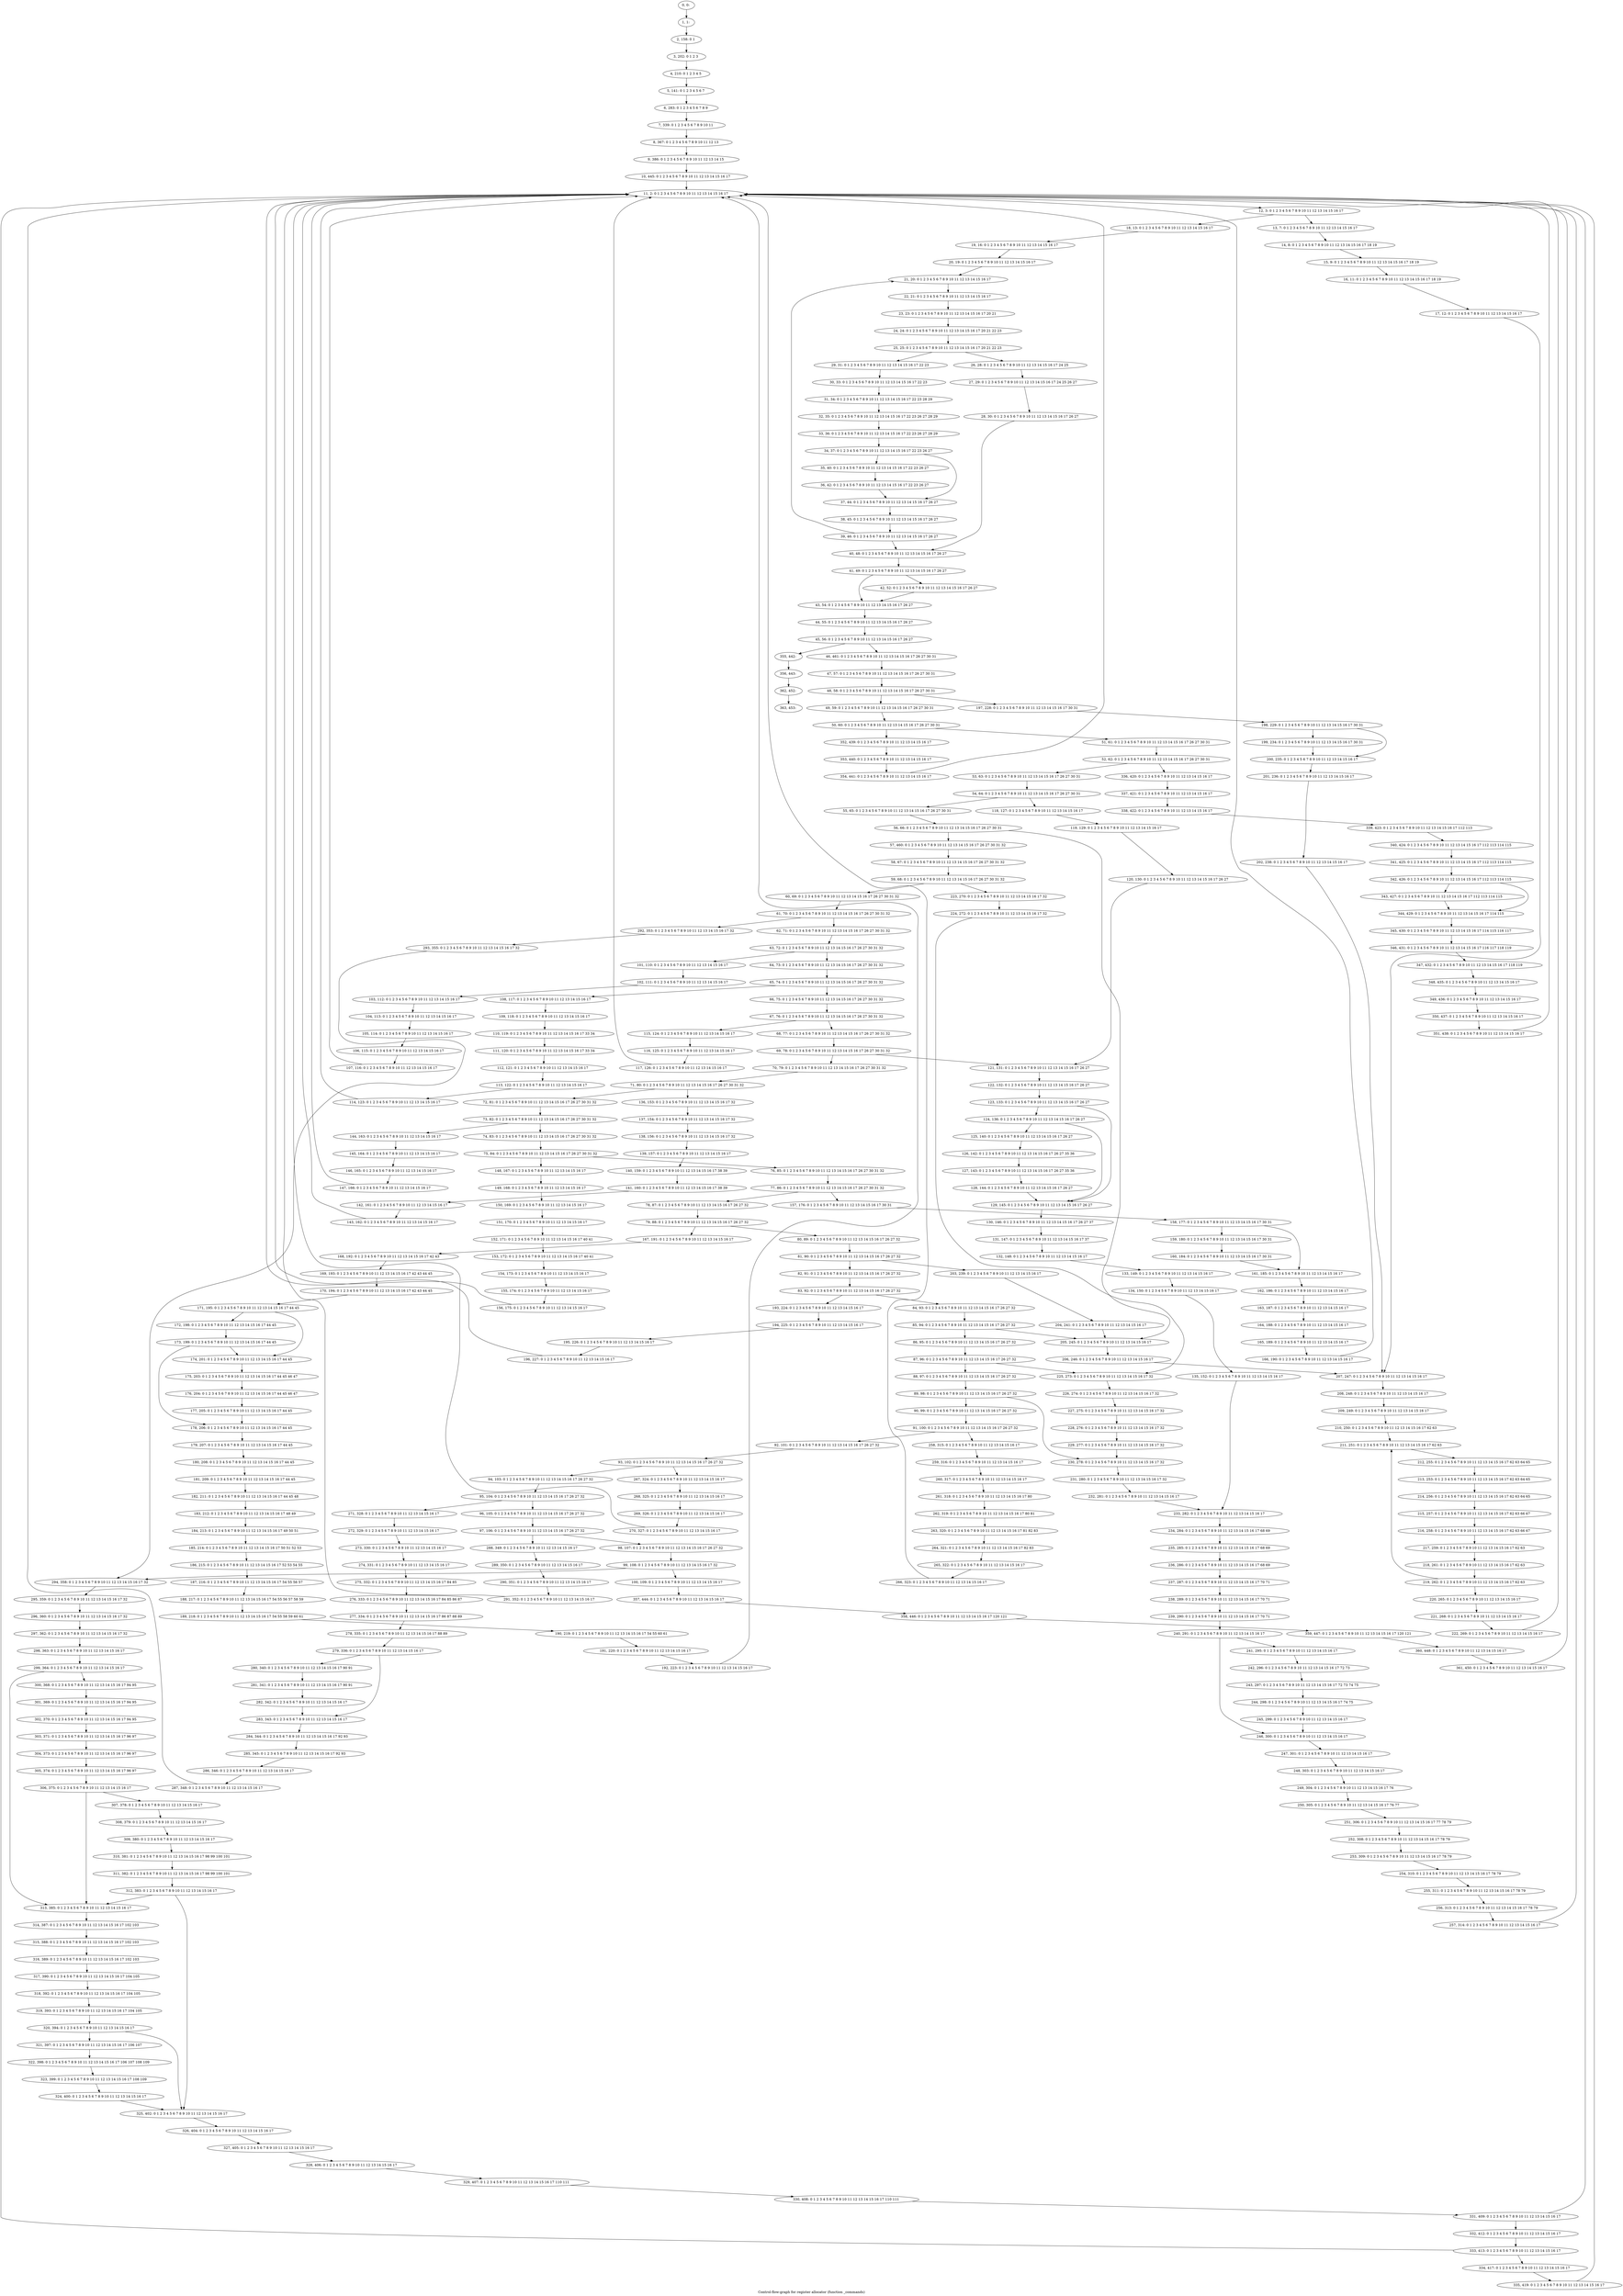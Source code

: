 digraph G {
graph [label="Control-flow-graph for register allocator (function _commands)"]
0[label="0, 0: "];
1[label="1, 1: "];
2[label="2, 158: 0 1 "];
3[label="3, 202: 0 1 2 3 "];
4[label="4, 210: 0 1 2 3 4 5 "];
5[label="5, 141: 0 1 2 3 4 5 6 7 "];
6[label="6, 283: 0 1 2 3 4 5 6 7 8 9 "];
7[label="7, 339: 0 1 2 3 4 5 6 7 8 9 10 11 "];
8[label="8, 367: 0 1 2 3 4 5 6 7 8 9 10 11 12 13 "];
9[label="9, 386: 0 1 2 3 4 5 6 7 8 9 10 11 12 13 14 15 "];
10[label="10, 445: 0 1 2 3 4 5 6 7 8 9 10 11 12 13 14 15 16 17 "];
11[label="11, 2: 0 1 2 3 4 5 6 7 8 9 10 11 12 13 14 15 16 17 "];
12[label="12, 3: 0 1 2 3 4 5 6 7 8 9 10 11 12 13 14 15 16 17 "];
13[label="13, 7: 0 1 2 3 4 5 6 7 8 9 10 11 12 13 14 15 16 17 "];
14[label="14, 8: 0 1 2 3 4 5 6 7 8 9 10 11 12 13 14 15 16 17 18 19 "];
15[label="15, 9: 0 1 2 3 4 5 6 7 8 9 10 11 12 13 14 15 16 17 18 19 "];
16[label="16, 11: 0 1 2 3 4 5 6 7 8 9 10 11 12 13 14 15 16 17 18 19 "];
17[label="17, 12: 0 1 2 3 4 5 6 7 8 9 10 11 12 13 14 15 16 17 "];
18[label="18, 13: 0 1 2 3 4 5 6 7 8 9 10 11 12 13 14 15 16 17 "];
19[label="19, 16: 0 1 2 3 4 5 6 7 8 9 10 11 12 13 14 15 16 17 "];
20[label="20, 19: 0 1 2 3 4 5 6 7 8 9 10 11 12 13 14 15 16 17 "];
21[label="21, 20: 0 1 2 3 4 5 6 7 8 9 10 11 12 13 14 15 16 17 "];
22[label="22, 21: 0 1 2 3 4 5 6 7 8 9 10 11 12 13 14 15 16 17 "];
23[label="23, 23: 0 1 2 3 4 5 6 7 8 9 10 11 12 13 14 15 16 17 20 21 "];
24[label="24, 24: 0 1 2 3 4 5 6 7 8 9 10 11 12 13 14 15 16 17 20 21 22 23 "];
25[label="25, 25: 0 1 2 3 4 5 6 7 8 9 10 11 12 13 14 15 16 17 20 21 22 23 "];
26[label="26, 28: 0 1 2 3 4 5 6 7 8 9 10 11 12 13 14 15 16 17 24 25 "];
27[label="27, 29: 0 1 2 3 4 5 6 7 8 9 10 11 12 13 14 15 16 17 24 25 26 27 "];
28[label="28, 30: 0 1 2 3 4 5 6 7 8 9 10 11 12 13 14 15 16 17 26 27 "];
29[label="29, 31: 0 1 2 3 4 5 6 7 8 9 10 11 12 13 14 15 16 17 22 23 "];
30[label="30, 33: 0 1 2 3 4 5 6 7 8 9 10 11 12 13 14 15 16 17 22 23 "];
31[label="31, 34: 0 1 2 3 4 5 6 7 8 9 10 11 12 13 14 15 16 17 22 23 28 29 "];
32[label="32, 35: 0 1 2 3 4 5 6 7 8 9 10 11 12 13 14 15 16 17 22 23 26 27 28 29 "];
33[label="33, 36: 0 1 2 3 4 5 6 7 8 9 10 11 12 13 14 15 16 17 22 23 26 27 28 29 "];
34[label="34, 37: 0 1 2 3 4 5 6 7 8 9 10 11 12 13 14 15 16 17 22 23 26 27 "];
35[label="35, 40: 0 1 2 3 4 5 6 7 8 9 10 11 12 13 14 15 16 17 22 23 26 27 "];
36[label="36, 42: 0 1 2 3 4 5 6 7 8 9 10 11 12 13 14 15 16 17 22 23 26 27 "];
37[label="37, 44: 0 1 2 3 4 5 6 7 8 9 10 11 12 13 14 15 16 17 26 27 "];
38[label="38, 45: 0 1 2 3 4 5 6 7 8 9 10 11 12 13 14 15 16 17 26 27 "];
39[label="39, 46: 0 1 2 3 4 5 6 7 8 9 10 11 12 13 14 15 16 17 26 27 "];
40[label="40, 48: 0 1 2 3 4 5 6 7 8 9 10 11 12 13 14 15 16 17 26 27 "];
41[label="41, 49: 0 1 2 3 4 5 6 7 8 9 10 11 12 13 14 15 16 17 26 27 "];
42[label="42, 52: 0 1 2 3 4 5 6 7 8 9 10 11 12 13 14 15 16 17 26 27 "];
43[label="43, 54: 0 1 2 3 4 5 6 7 8 9 10 11 12 13 14 15 16 17 26 27 "];
44[label="44, 55: 0 1 2 3 4 5 6 7 8 9 10 11 12 13 14 15 16 17 26 27 "];
45[label="45, 56: 0 1 2 3 4 5 6 7 8 9 10 11 12 13 14 15 16 17 26 27 "];
46[label="46, 461: 0 1 2 3 4 5 6 7 8 9 10 11 12 13 14 15 16 17 26 27 30 31 "];
47[label="47, 57: 0 1 2 3 4 5 6 7 8 9 10 11 12 13 14 15 16 17 26 27 30 31 "];
48[label="48, 58: 0 1 2 3 4 5 6 7 8 9 10 11 12 13 14 15 16 17 26 27 30 31 "];
49[label="49, 59: 0 1 2 3 4 5 6 7 8 9 10 11 12 13 14 15 16 17 26 27 30 31 "];
50[label="50, 60: 0 1 2 3 4 5 6 7 8 9 10 11 12 13 14 15 16 17 26 27 30 31 "];
51[label="51, 61: 0 1 2 3 4 5 6 7 8 9 10 11 12 13 14 15 16 17 26 27 30 31 "];
52[label="52, 62: 0 1 2 3 4 5 6 7 8 9 10 11 12 13 14 15 16 17 26 27 30 31 "];
53[label="53, 63: 0 1 2 3 4 5 6 7 8 9 10 11 12 13 14 15 16 17 26 27 30 31 "];
54[label="54, 64: 0 1 2 3 4 5 6 7 8 9 10 11 12 13 14 15 16 17 26 27 30 31 "];
55[label="55, 65: 0 1 2 3 4 5 6 7 8 9 10 11 12 13 14 15 16 17 26 27 30 31 "];
56[label="56, 66: 0 1 2 3 4 5 6 7 8 9 10 11 12 13 14 15 16 17 26 27 30 31 "];
57[label="57, 460: 0 1 2 3 4 5 6 7 8 9 10 11 12 13 14 15 16 17 26 27 30 31 32 "];
58[label="58, 67: 0 1 2 3 4 5 6 7 8 9 10 11 12 13 14 15 16 17 26 27 30 31 32 "];
59[label="59, 68: 0 1 2 3 4 5 6 7 8 9 10 11 12 13 14 15 16 17 26 27 30 31 32 "];
60[label="60, 69: 0 1 2 3 4 5 6 7 8 9 10 11 12 13 14 15 16 17 26 27 30 31 32 "];
61[label="61, 70: 0 1 2 3 4 5 6 7 8 9 10 11 12 13 14 15 16 17 26 27 30 31 32 "];
62[label="62, 71: 0 1 2 3 4 5 6 7 8 9 10 11 12 13 14 15 16 17 26 27 30 31 32 "];
63[label="63, 72: 0 1 2 3 4 5 6 7 8 9 10 11 12 13 14 15 16 17 26 27 30 31 32 "];
64[label="64, 73: 0 1 2 3 4 5 6 7 8 9 10 11 12 13 14 15 16 17 26 27 30 31 32 "];
65[label="65, 74: 0 1 2 3 4 5 6 7 8 9 10 11 12 13 14 15 16 17 26 27 30 31 32 "];
66[label="66, 75: 0 1 2 3 4 5 6 7 8 9 10 11 12 13 14 15 16 17 26 27 30 31 32 "];
67[label="67, 76: 0 1 2 3 4 5 6 7 8 9 10 11 12 13 14 15 16 17 26 27 30 31 32 "];
68[label="68, 77: 0 1 2 3 4 5 6 7 8 9 10 11 12 13 14 15 16 17 26 27 30 31 32 "];
69[label="69, 78: 0 1 2 3 4 5 6 7 8 9 10 11 12 13 14 15 16 17 26 27 30 31 32 "];
70[label="70, 79: 0 1 2 3 4 5 6 7 8 9 10 11 12 13 14 15 16 17 26 27 30 31 32 "];
71[label="71, 80: 0 1 2 3 4 5 6 7 8 9 10 11 12 13 14 15 16 17 26 27 30 31 32 "];
72[label="72, 81: 0 1 2 3 4 5 6 7 8 9 10 11 12 13 14 15 16 17 26 27 30 31 32 "];
73[label="73, 82: 0 1 2 3 4 5 6 7 8 9 10 11 12 13 14 15 16 17 26 27 30 31 32 "];
74[label="74, 83: 0 1 2 3 4 5 6 7 8 9 10 11 12 13 14 15 16 17 26 27 30 31 32 "];
75[label="75, 84: 0 1 2 3 4 5 6 7 8 9 10 11 12 13 14 15 16 17 26 27 30 31 32 "];
76[label="76, 85: 0 1 2 3 4 5 6 7 8 9 10 11 12 13 14 15 16 17 26 27 30 31 32 "];
77[label="77, 86: 0 1 2 3 4 5 6 7 8 9 10 11 12 13 14 15 16 17 26 27 30 31 32 "];
78[label="78, 87: 0 1 2 3 4 5 6 7 8 9 10 11 12 13 14 15 16 17 26 27 32 "];
79[label="79, 88: 0 1 2 3 4 5 6 7 8 9 10 11 12 13 14 15 16 17 26 27 32 "];
80[label="80, 89: 0 1 2 3 4 5 6 7 8 9 10 11 12 13 14 15 16 17 26 27 32 "];
81[label="81, 90: 0 1 2 3 4 5 6 7 8 9 10 11 12 13 14 15 16 17 26 27 32 "];
82[label="82, 91: 0 1 2 3 4 5 6 7 8 9 10 11 12 13 14 15 16 17 26 27 32 "];
83[label="83, 92: 0 1 2 3 4 5 6 7 8 9 10 11 12 13 14 15 16 17 26 27 32 "];
84[label="84, 93: 0 1 2 3 4 5 6 7 8 9 10 11 12 13 14 15 16 17 26 27 32 "];
85[label="85, 94: 0 1 2 3 4 5 6 7 8 9 10 11 12 13 14 15 16 17 26 27 32 "];
86[label="86, 95: 0 1 2 3 4 5 6 7 8 9 10 11 12 13 14 15 16 17 26 27 32 "];
87[label="87, 96: 0 1 2 3 4 5 6 7 8 9 10 11 12 13 14 15 16 17 26 27 32 "];
88[label="88, 97: 0 1 2 3 4 5 6 7 8 9 10 11 12 13 14 15 16 17 26 27 32 "];
89[label="89, 98: 0 1 2 3 4 5 6 7 8 9 10 11 12 13 14 15 16 17 26 27 32 "];
90[label="90, 99: 0 1 2 3 4 5 6 7 8 9 10 11 12 13 14 15 16 17 26 27 32 "];
91[label="91, 100: 0 1 2 3 4 5 6 7 8 9 10 11 12 13 14 15 16 17 26 27 32 "];
92[label="92, 101: 0 1 2 3 4 5 6 7 8 9 10 11 12 13 14 15 16 17 26 27 32 "];
93[label="93, 102: 0 1 2 3 4 5 6 7 8 9 10 11 12 13 14 15 16 17 26 27 32 "];
94[label="94, 103: 0 1 2 3 4 5 6 7 8 9 10 11 12 13 14 15 16 17 26 27 32 "];
95[label="95, 104: 0 1 2 3 4 5 6 7 8 9 10 11 12 13 14 15 16 17 26 27 32 "];
96[label="96, 105: 0 1 2 3 4 5 6 7 8 9 10 11 12 13 14 15 16 17 26 27 32 "];
97[label="97, 106: 0 1 2 3 4 5 6 7 8 9 10 11 12 13 14 15 16 17 26 27 32 "];
98[label="98, 107: 0 1 2 3 4 5 6 7 8 9 10 11 12 13 14 15 16 17 26 27 32 "];
99[label="99, 108: 0 1 2 3 4 5 6 7 8 9 10 11 12 13 14 15 16 17 32 "];
100[label="100, 109: 0 1 2 3 4 5 6 7 8 9 10 11 12 13 14 15 16 17 "];
101[label="101, 110: 0 1 2 3 4 5 6 7 8 9 10 11 12 13 14 15 16 17 "];
102[label="102, 111: 0 1 2 3 4 5 6 7 8 9 10 11 12 13 14 15 16 17 "];
103[label="103, 112: 0 1 2 3 4 5 6 7 8 9 10 11 12 13 14 15 16 17 "];
104[label="104, 113: 0 1 2 3 4 5 6 7 8 9 10 11 12 13 14 15 16 17 "];
105[label="105, 114: 0 1 2 3 4 5 6 7 8 9 10 11 12 13 14 15 16 17 "];
106[label="106, 115: 0 1 2 3 4 5 6 7 8 9 10 11 12 13 14 15 16 17 "];
107[label="107, 116: 0 1 2 3 4 5 6 7 8 9 10 11 12 13 14 15 16 17 "];
108[label="108, 117: 0 1 2 3 4 5 6 7 8 9 10 11 12 13 14 15 16 17 "];
109[label="109, 118: 0 1 2 3 4 5 6 7 8 9 10 11 12 13 14 15 16 17 "];
110[label="110, 119: 0 1 2 3 4 5 6 7 8 9 10 11 12 13 14 15 16 17 33 34 "];
111[label="111, 120: 0 1 2 3 4 5 6 7 8 9 10 11 12 13 14 15 16 17 33 34 "];
112[label="112, 121: 0 1 2 3 4 5 6 7 8 9 10 11 12 13 14 15 16 17 "];
113[label="113, 122: 0 1 2 3 4 5 6 7 8 9 10 11 12 13 14 15 16 17 "];
114[label="114, 123: 0 1 2 3 4 5 6 7 8 9 10 11 12 13 14 15 16 17 "];
115[label="115, 124: 0 1 2 3 4 5 6 7 8 9 10 11 12 13 14 15 16 17 "];
116[label="116, 125: 0 1 2 3 4 5 6 7 8 9 10 11 12 13 14 15 16 17 "];
117[label="117, 126: 0 1 2 3 4 5 6 7 8 9 10 11 12 13 14 15 16 17 "];
118[label="118, 127: 0 1 2 3 4 5 6 7 8 9 10 11 12 13 14 15 16 17 "];
119[label="119, 129: 0 1 2 3 4 5 6 7 8 9 10 11 12 13 14 15 16 17 "];
120[label="120, 130: 0 1 2 3 4 5 6 7 8 9 10 11 12 13 14 15 16 17 26 27 "];
121[label="121, 131: 0 1 2 3 4 5 6 7 8 9 10 11 12 13 14 15 16 17 26 27 "];
122[label="122, 132: 0 1 2 3 4 5 6 7 8 9 10 11 12 13 14 15 16 17 26 27 "];
123[label="123, 133: 0 1 2 3 4 5 6 7 8 9 10 11 12 13 14 15 16 17 26 27 "];
124[label="124, 136: 0 1 2 3 4 5 6 7 8 9 10 11 12 13 14 15 16 17 26 27 "];
125[label="125, 140: 0 1 2 3 4 5 6 7 8 9 10 11 12 13 14 15 16 17 26 27 "];
126[label="126, 142: 0 1 2 3 4 5 6 7 8 9 10 11 12 13 14 15 16 17 26 27 35 36 "];
127[label="127, 143: 0 1 2 3 4 5 6 7 8 9 10 11 12 13 14 15 16 17 26 27 35 36 "];
128[label="128, 144: 0 1 2 3 4 5 6 7 8 9 10 11 12 13 14 15 16 17 26 27 "];
129[label="129, 145: 0 1 2 3 4 5 6 7 8 9 10 11 12 13 14 15 16 17 26 27 "];
130[label="130, 146: 0 1 2 3 4 5 6 7 8 9 10 11 12 13 14 15 16 17 26 27 37 "];
131[label="131, 147: 0 1 2 3 4 5 6 7 8 9 10 11 12 13 14 15 16 17 37 "];
132[label="132, 148: 0 1 2 3 4 5 6 7 8 9 10 11 12 13 14 15 16 17 "];
133[label="133, 149: 0 1 2 3 4 5 6 7 8 9 10 11 12 13 14 15 16 17 "];
134[label="134, 150: 0 1 2 3 4 5 6 7 8 9 10 11 12 13 14 15 16 17 "];
135[label="135, 152: 0 1 2 3 4 5 6 7 8 9 10 11 12 13 14 15 16 17 "];
136[label="136, 153: 0 1 2 3 4 5 6 7 8 9 10 11 12 13 14 15 16 17 32 "];
137[label="137, 154: 0 1 2 3 4 5 6 7 8 9 10 11 12 13 14 15 16 17 32 "];
138[label="138, 156: 0 1 2 3 4 5 6 7 8 9 10 11 12 13 14 15 16 17 32 "];
139[label="139, 157: 0 1 2 3 4 5 6 7 8 9 10 11 12 13 14 15 16 17 "];
140[label="140, 159: 0 1 2 3 4 5 6 7 8 9 10 11 12 13 14 15 16 17 38 39 "];
141[label="141, 160: 0 1 2 3 4 5 6 7 8 9 10 11 12 13 14 15 16 17 38 39 "];
142[label="142, 161: 0 1 2 3 4 5 6 7 8 9 10 11 12 13 14 15 16 17 "];
143[label="143, 162: 0 1 2 3 4 5 6 7 8 9 10 11 12 13 14 15 16 17 "];
144[label="144, 163: 0 1 2 3 4 5 6 7 8 9 10 11 12 13 14 15 16 17 "];
145[label="145, 164: 0 1 2 3 4 5 6 7 8 9 10 11 12 13 14 15 16 17 "];
146[label="146, 165: 0 1 2 3 4 5 6 7 8 9 10 11 12 13 14 15 16 17 "];
147[label="147, 166: 0 1 2 3 4 5 6 7 8 9 10 11 12 13 14 15 16 17 "];
148[label="148, 167: 0 1 2 3 4 5 6 7 8 9 10 11 12 13 14 15 16 17 "];
149[label="149, 168: 0 1 2 3 4 5 6 7 8 9 10 11 12 13 14 15 16 17 "];
150[label="150, 169: 0 1 2 3 4 5 6 7 8 9 10 11 12 13 14 15 16 17 "];
151[label="151, 170: 0 1 2 3 4 5 6 7 8 9 10 11 12 13 14 15 16 17 "];
152[label="152, 171: 0 1 2 3 4 5 6 7 8 9 10 11 12 13 14 15 16 17 40 41 "];
153[label="153, 172: 0 1 2 3 4 5 6 7 8 9 10 11 12 13 14 15 16 17 40 41 "];
154[label="154, 173: 0 1 2 3 4 5 6 7 8 9 10 11 12 13 14 15 16 17 "];
155[label="155, 174: 0 1 2 3 4 5 6 7 8 9 10 11 12 13 14 15 16 17 "];
156[label="156, 175: 0 1 2 3 4 5 6 7 8 9 10 11 12 13 14 15 16 17 "];
157[label="157, 176: 0 1 2 3 4 5 6 7 8 9 10 11 12 13 14 15 16 17 30 31 "];
158[label="158, 177: 0 1 2 3 4 5 6 7 8 9 10 11 12 13 14 15 16 17 30 31 "];
159[label="159, 180: 0 1 2 3 4 5 6 7 8 9 10 11 12 13 14 15 16 17 30 31 "];
160[label="160, 184: 0 1 2 3 4 5 6 7 8 9 10 11 12 13 14 15 16 17 30 31 "];
161[label="161, 185: 0 1 2 3 4 5 6 7 8 9 10 11 12 13 14 15 16 17 "];
162[label="162, 186: 0 1 2 3 4 5 6 7 8 9 10 11 12 13 14 15 16 17 "];
163[label="163, 187: 0 1 2 3 4 5 6 7 8 9 10 11 12 13 14 15 16 17 "];
164[label="164, 188: 0 1 2 3 4 5 6 7 8 9 10 11 12 13 14 15 16 17 "];
165[label="165, 189: 0 1 2 3 4 5 6 7 8 9 10 11 12 13 14 15 16 17 "];
166[label="166, 190: 0 1 2 3 4 5 6 7 8 9 10 11 12 13 14 15 16 17 "];
167[label="167, 191: 0 1 2 3 4 5 6 7 8 9 10 11 12 13 14 15 16 17 "];
168[label="168, 192: 0 1 2 3 4 5 6 7 8 9 10 11 12 13 14 15 16 17 42 43 "];
169[label="169, 193: 0 1 2 3 4 5 6 7 8 9 10 11 12 13 14 15 16 17 42 43 44 45 "];
170[label="170, 194: 0 1 2 3 4 5 6 7 8 9 10 11 12 13 14 15 16 17 42 43 44 45 "];
171[label="171, 195: 0 1 2 3 4 5 6 7 8 9 10 11 12 13 14 15 16 17 44 45 "];
172[label="172, 198: 0 1 2 3 4 5 6 7 8 9 10 11 12 13 14 15 16 17 44 45 "];
173[label="173, 199: 0 1 2 3 4 5 6 7 8 9 10 11 12 13 14 15 16 17 44 45 "];
174[label="174, 201: 0 1 2 3 4 5 6 7 8 9 10 11 12 13 14 15 16 17 44 45 "];
175[label="175, 203: 0 1 2 3 4 5 6 7 8 9 10 11 12 13 14 15 16 17 44 45 46 47 "];
176[label="176, 204: 0 1 2 3 4 5 6 7 8 9 10 11 12 13 14 15 16 17 44 45 46 47 "];
177[label="177, 205: 0 1 2 3 4 5 6 7 8 9 10 11 12 13 14 15 16 17 44 45 "];
178[label="178, 206: 0 1 2 3 4 5 6 7 8 9 10 11 12 13 14 15 16 17 44 45 "];
179[label="179, 207: 0 1 2 3 4 5 6 7 8 9 10 11 12 13 14 15 16 17 44 45 "];
180[label="180, 208: 0 1 2 3 4 5 6 7 8 9 10 11 12 13 14 15 16 17 44 45 "];
181[label="181, 209: 0 1 2 3 4 5 6 7 8 9 10 11 12 13 14 15 16 17 44 45 "];
182[label="182, 211: 0 1 2 3 4 5 6 7 8 9 10 11 12 13 14 15 16 17 44 45 48 "];
183[label="183, 212: 0 1 2 3 4 5 6 7 8 9 10 11 12 13 14 15 16 17 48 49 "];
184[label="184, 213: 0 1 2 3 4 5 6 7 8 9 10 11 12 13 14 15 16 17 49 50 51 "];
185[label="185, 214: 0 1 2 3 4 5 6 7 8 9 10 11 12 13 14 15 16 17 50 51 52 53 "];
186[label="186, 215: 0 1 2 3 4 5 6 7 8 9 10 11 12 13 14 15 16 17 52 53 54 55 "];
187[label="187, 216: 0 1 2 3 4 5 6 7 8 9 10 11 12 13 14 15 16 17 54 55 56 57 "];
188[label="188, 217: 0 1 2 3 4 5 6 7 8 9 10 11 12 13 14 15 16 17 54 55 56 57 58 59 "];
189[label="189, 218: 0 1 2 3 4 5 6 7 8 9 10 11 12 13 14 15 16 17 54 55 58 59 60 61 "];
190[label="190, 219: 0 1 2 3 4 5 6 7 8 9 10 11 12 13 14 15 16 17 54 55 60 61 "];
191[label="191, 220: 0 1 2 3 4 5 6 7 8 9 10 11 12 13 14 15 16 17 "];
192[label="192, 223: 0 1 2 3 4 5 6 7 8 9 10 11 12 13 14 15 16 17 "];
193[label="193, 224: 0 1 2 3 4 5 6 7 8 9 10 11 12 13 14 15 16 17 "];
194[label="194, 225: 0 1 2 3 4 5 6 7 8 9 10 11 12 13 14 15 16 17 "];
195[label="195, 226: 0 1 2 3 4 5 6 7 8 9 10 11 12 13 14 15 16 17 "];
196[label="196, 227: 0 1 2 3 4 5 6 7 8 9 10 11 12 13 14 15 16 17 "];
197[label="197, 228: 0 1 2 3 4 5 6 7 8 9 10 11 12 13 14 15 16 17 30 31 "];
198[label="198, 229: 0 1 2 3 4 5 6 7 8 9 10 11 12 13 14 15 16 17 30 31 "];
199[label="199, 234: 0 1 2 3 4 5 6 7 8 9 10 11 12 13 14 15 16 17 30 31 "];
200[label="200, 235: 0 1 2 3 4 5 6 7 8 9 10 11 12 13 14 15 16 17 "];
201[label="201, 236: 0 1 2 3 4 5 6 7 8 9 10 11 12 13 14 15 16 17 "];
202[label="202, 238: 0 1 2 3 4 5 6 7 8 9 10 11 12 13 14 15 16 17 "];
203[label="203, 239: 0 1 2 3 4 5 6 7 8 9 10 11 12 13 14 15 16 17 "];
204[label="204, 241: 0 1 2 3 4 5 6 7 8 9 10 11 12 13 14 15 16 17 "];
205[label="205, 245: 0 1 2 3 4 5 6 7 8 9 10 11 12 13 14 15 16 17 "];
206[label="206, 246: 0 1 2 3 4 5 6 7 8 9 10 11 12 13 14 15 16 17 "];
207[label="207, 247: 0 1 2 3 4 5 6 7 8 9 10 11 12 13 14 15 16 17 "];
208[label="208, 248: 0 1 2 3 4 5 6 7 8 9 10 11 12 13 14 15 16 17 "];
209[label="209, 249: 0 1 2 3 4 5 6 7 8 9 10 11 12 13 14 15 16 17 "];
210[label="210, 250: 0 1 2 3 4 5 6 7 8 9 10 11 12 13 14 15 16 17 62 63 "];
211[label="211, 251: 0 1 2 3 4 5 6 7 8 9 10 11 12 13 14 15 16 17 62 63 "];
212[label="212, 255: 0 1 2 3 4 5 6 7 8 9 10 11 12 13 14 15 16 17 62 63 64 65 "];
213[label="213, 253: 0 1 2 3 4 5 6 7 8 9 10 11 12 13 14 15 16 17 62 63 64 65 "];
214[label="214, 256: 0 1 2 3 4 5 6 7 8 9 10 11 12 13 14 15 16 17 62 63 64 65 "];
215[label="215, 257: 0 1 2 3 4 5 6 7 8 9 10 11 12 13 14 15 16 17 62 63 66 67 "];
216[label="216, 258: 0 1 2 3 4 5 6 7 8 9 10 11 12 13 14 15 16 17 62 63 66 67 "];
217[label="217, 259: 0 1 2 3 4 5 6 7 8 9 10 11 12 13 14 15 16 17 62 63 "];
218[label="218, 261: 0 1 2 3 4 5 6 7 8 9 10 11 12 13 14 15 16 17 62 63 "];
219[label="219, 262: 0 1 2 3 4 5 6 7 8 9 10 11 12 13 14 15 16 17 62 63 "];
220[label="220, 265: 0 1 2 3 4 5 6 7 8 9 10 11 12 13 14 15 16 17 "];
221[label="221, 268: 0 1 2 3 4 5 6 7 8 9 10 11 12 13 14 15 16 17 "];
222[label="222, 269: 0 1 2 3 4 5 6 7 8 9 10 11 12 13 14 15 16 17 "];
223[label="223, 270: 0 1 2 3 4 5 6 7 8 9 10 11 12 13 14 15 16 17 32 "];
224[label="224, 272: 0 1 2 3 4 5 6 7 8 9 10 11 12 13 14 15 16 17 32 "];
225[label="225, 273: 0 1 2 3 4 5 6 7 8 9 10 11 12 13 14 15 16 17 32 "];
226[label="226, 274: 0 1 2 3 4 5 6 7 8 9 10 11 12 13 14 15 16 17 32 "];
227[label="227, 275: 0 1 2 3 4 5 6 7 8 9 10 11 12 13 14 15 16 17 32 "];
228[label="228, 276: 0 1 2 3 4 5 6 7 8 9 10 11 12 13 14 15 16 17 32 "];
229[label="229, 277: 0 1 2 3 4 5 6 7 8 9 10 11 12 13 14 15 16 17 32 "];
230[label="230, 278: 0 1 2 3 4 5 6 7 8 9 10 11 12 13 14 15 16 17 32 "];
231[label="231, 280: 0 1 2 3 4 5 6 7 8 9 10 11 12 13 14 15 16 17 32 "];
232[label="232, 281: 0 1 2 3 4 5 6 7 8 9 10 11 12 13 14 15 16 17 "];
233[label="233, 282: 0 1 2 3 4 5 6 7 8 9 10 11 12 13 14 15 16 17 "];
234[label="234, 284: 0 1 2 3 4 5 6 7 8 9 10 11 12 13 14 15 16 17 68 69 "];
235[label="235, 285: 0 1 2 3 4 5 6 7 8 9 10 11 12 13 14 15 16 17 68 69 "];
236[label="236, 286: 0 1 2 3 4 5 6 7 8 9 10 11 12 13 14 15 16 17 68 69 "];
237[label="237, 287: 0 1 2 3 4 5 6 7 8 9 10 11 12 13 14 15 16 17 70 71 "];
238[label="238, 289: 0 1 2 3 4 5 6 7 8 9 10 11 12 13 14 15 16 17 70 71 "];
239[label="239, 290: 0 1 2 3 4 5 6 7 8 9 10 11 12 13 14 15 16 17 70 71 "];
240[label="240, 291: 0 1 2 3 4 5 6 7 8 9 10 11 12 13 14 15 16 17 "];
241[label="241, 295: 0 1 2 3 4 5 6 7 8 9 10 11 12 13 14 15 16 17 "];
242[label="242, 296: 0 1 2 3 4 5 6 7 8 9 10 11 12 13 14 15 16 17 72 73 "];
243[label="243, 297: 0 1 2 3 4 5 6 7 8 9 10 11 12 13 14 15 16 17 72 73 74 75 "];
244[label="244, 298: 0 1 2 3 4 5 6 7 8 9 10 11 12 13 14 15 16 17 74 75 "];
245[label="245, 299: 0 1 2 3 4 5 6 7 8 9 10 11 12 13 14 15 16 17 "];
246[label="246, 300: 0 1 2 3 4 5 6 7 8 9 10 11 12 13 14 15 16 17 "];
247[label="247, 301: 0 1 2 3 4 5 6 7 8 9 10 11 12 13 14 15 16 17 "];
248[label="248, 303: 0 1 2 3 4 5 6 7 8 9 10 11 12 13 14 15 16 17 "];
249[label="249, 304: 0 1 2 3 4 5 6 7 8 9 10 11 12 13 14 15 16 17 76 "];
250[label="250, 305: 0 1 2 3 4 5 6 7 8 9 10 11 12 13 14 15 16 17 76 77 "];
251[label="251, 306: 0 1 2 3 4 5 6 7 8 9 10 11 12 13 14 15 16 17 77 78 79 "];
252[label="252, 308: 0 1 2 3 4 5 6 7 8 9 10 11 12 13 14 15 16 17 78 79 "];
253[label="253, 309: 0 1 2 3 4 5 6 7 8 9 10 11 12 13 14 15 16 17 78 79 "];
254[label="254, 310: 0 1 2 3 4 5 6 7 8 9 10 11 12 13 14 15 16 17 78 79 "];
255[label="255, 311: 0 1 2 3 4 5 6 7 8 9 10 11 12 13 14 15 16 17 78 79 "];
256[label="256, 313: 0 1 2 3 4 5 6 7 8 9 10 11 12 13 14 15 16 17 78 79 "];
257[label="257, 314: 0 1 2 3 4 5 6 7 8 9 10 11 12 13 14 15 16 17 "];
258[label="258, 315: 0 1 2 3 4 5 6 7 8 9 10 11 12 13 14 15 16 17 "];
259[label="259, 316: 0 1 2 3 4 5 6 7 8 9 10 11 12 13 14 15 16 17 "];
260[label="260, 317: 0 1 2 3 4 5 6 7 8 9 10 11 12 13 14 15 16 17 "];
261[label="261, 318: 0 1 2 3 4 5 6 7 8 9 10 11 12 13 14 15 16 17 80 "];
262[label="262, 319: 0 1 2 3 4 5 6 7 8 9 10 11 12 13 14 15 16 17 80 81 "];
263[label="263, 320: 0 1 2 3 4 5 6 7 8 9 10 11 12 13 14 15 16 17 81 82 83 "];
264[label="264, 321: 0 1 2 3 4 5 6 7 8 9 10 11 12 13 14 15 16 17 82 83 "];
265[label="265, 322: 0 1 2 3 4 5 6 7 8 9 10 11 12 13 14 15 16 17 "];
266[label="266, 323: 0 1 2 3 4 5 6 7 8 9 10 11 12 13 14 15 16 17 "];
267[label="267, 324: 0 1 2 3 4 5 6 7 8 9 10 11 12 13 14 15 16 17 "];
268[label="268, 325: 0 1 2 3 4 5 6 7 8 9 10 11 12 13 14 15 16 17 "];
269[label="269, 326: 0 1 2 3 4 5 6 7 8 9 10 11 12 13 14 15 16 17 "];
270[label="270, 327: 0 1 2 3 4 5 6 7 8 9 10 11 12 13 14 15 16 17 "];
271[label="271, 328: 0 1 2 3 4 5 6 7 8 9 10 11 12 13 14 15 16 17 "];
272[label="272, 329: 0 1 2 3 4 5 6 7 8 9 10 11 12 13 14 15 16 17 "];
273[label="273, 330: 0 1 2 3 4 5 6 7 8 9 10 11 12 13 14 15 16 17 "];
274[label="274, 331: 0 1 2 3 4 5 6 7 8 9 10 11 12 13 14 15 16 17 "];
275[label="275, 332: 0 1 2 3 4 5 6 7 8 9 10 11 12 13 14 15 16 17 84 85 "];
276[label="276, 333: 0 1 2 3 4 5 6 7 8 9 10 11 12 13 14 15 16 17 84 85 86 87 "];
277[label="277, 334: 0 1 2 3 4 5 6 7 8 9 10 11 12 13 14 15 16 17 86 87 88 89 "];
278[label="278, 335: 0 1 2 3 4 5 6 7 8 9 10 11 12 13 14 15 16 17 88 89 "];
279[label="279, 336: 0 1 2 3 4 5 6 7 8 9 10 11 12 13 14 15 16 17 "];
280[label="280, 340: 0 1 2 3 4 5 6 7 8 9 10 11 12 13 14 15 16 17 90 91 "];
281[label="281, 341: 0 1 2 3 4 5 6 7 8 9 10 11 12 13 14 15 16 17 90 91 "];
282[label="282, 342: 0 1 2 3 4 5 6 7 8 9 10 11 12 13 14 15 16 17 "];
283[label="283, 343: 0 1 2 3 4 5 6 7 8 9 10 11 12 13 14 15 16 17 "];
284[label="284, 344: 0 1 2 3 4 5 6 7 8 9 10 11 12 13 14 15 16 17 92 93 "];
285[label="285, 345: 0 1 2 3 4 5 6 7 8 9 10 11 12 13 14 15 16 17 92 93 "];
286[label="286, 346: 0 1 2 3 4 5 6 7 8 9 10 11 12 13 14 15 16 17 "];
287[label="287, 348: 0 1 2 3 4 5 6 7 8 9 10 11 12 13 14 15 16 17 "];
288[label="288, 349: 0 1 2 3 4 5 6 7 8 9 10 11 12 13 14 15 16 17 "];
289[label="289, 350: 0 1 2 3 4 5 6 7 8 9 10 11 12 13 14 15 16 17 "];
290[label="290, 351: 0 1 2 3 4 5 6 7 8 9 10 11 12 13 14 15 16 17 "];
291[label="291, 352: 0 1 2 3 4 5 6 7 8 9 10 11 12 13 14 15 16 17 "];
292[label="292, 353: 0 1 2 3 4 5 6 7 8 9 10 11 12 13 14 15 16 17 32 "];
293[label="293, 355: 0 1 2 3 4 5 6 7 8 9 10 11 12 13 14 15 16 17 32 "];
294[label="294, 358: 0 1 2 3 4 5 6 7 8 9 10 11 12 13 14 15 16 17 32 "];
295[label="295, 359: 0 1 2 3 4 5 6 7 8 9 10 11 12 13 14 15 16 17 32 "];
296[label="296, 360: 0 1 2 3 4 5 6 7 8 9 10 11 12 13 14 15 16 17 32 "];
297[label="297, 362: 0 1 2 3 4 5 6 7 8 9 10 11 12 13 14 15 16 17 32 "];
298[label="298, 363: 0 1 2 3 4 5 6 7 8 9 10 11 12 13 14 15 16 17 "];
299[label="299, 364: 0 1 2 3 4 5 6 7 8 9 10 11 12 13 14 15 16 17 "];
300[label="300, 368: 0 1 2 3 4 5 6 7 8 9 10 11 12 13 14 15 16 17 94 95 "];
301[label="301, 369: 0 1 2 3 4 5 6 7 8 9 10 11 12 13 14 15 16 17 94 95 "];
302[label="302, 370: 0 1 2 3 4 5 6 7 8 9 10 11 12 13 14 15 16 17 94 95 "];
303[label="303, 371: 0 1 2 3 4 5 6 7 8 9 10 11 12 13 14 15 16 17 96 97 "];
304[label="304, 373: 0 1 2 3 4 5 6 7 8 9 10 11 12 13 14 15 16 17 96 97 "];
305[label="305, 374: 0 1 2 3 4 5 6 7 8 9 10 11 12 13 14 15 16 17 96 97 "];
306[label="306, 375: 0 1 2 3 4 5 6 7 8 9 10 11 12 13 14 15 16 17 "];
307[label="307, 378: 0 1 2 3 4 5 6 7 8 9 10 11 12 13 14 15 16 17 "];
308[label="308, 379: 0 1 2 3 4 5 6 7 8 9 10 11 12 13 14 15 16 17 "];
309[label="309, 380: 0 1 2 3 4 5 6 7 8 9 10 11 12 13 14 15 16 17 "];
310[label="310, 381: 0 1 2 3 4 5 6 7 8 9 10 11 12 13 14 15 16 17 98 99 100 101 "];
311[label="311, 382: 0 1 2 3 4 5 6 7 8 9 10 11 12 13 14 15 16 17 98 99 100 101 "];
312[label="312, 383: 0 1 2 3 4 5 6 7 8 9 10 11 12 13 14 15 16 17 "];
313[label="313, 385: 0 1 2 3 4 5 6 7 8 9 10 11 12 13 14 15 16 17 "];
314[label="314, 387: 0 1 2 3 4 5 6 7 8 9 10 11 12 13 14 15 16 17 102 103 "];
315[label="315, 388: 0 1 2 3 4 5 6 7 8 9 10 11 12 13 14 15 16 17 102 103 "];
316[label="316, 389: 0 1 2 3 4 5 6 7 8 9 10 11 12 13 14 15 16 17 102 103 "];
317[label="317, 390: 0 1 2 3 4 5 6 7 8 9 10 11 12 13 14 15 16 17 104 105 "];
318[label="318, 392: 0 1 2 3 4 5 6 7 8 9 10 11 12 13 14 15 16 17 104 105 "];
319[label="319, 393: 0 1 2 3 4 5 6 7 8 9 10 11 12 13 14 15 16 17 104 105 "];
320[label="320, 394: 0 1 2 3 4 5 6 7 8 9 10 11 12 13 14 15 16 17 "];
321[label="321, 397: 0 1 2 3 4 5 6 7 8 9 10 11 12 13 14 15 16 17 106 107 "];
322[label="322, 398: 0 1 2 3 4 5 6 7 8 9 10 11 12 13 14 15 16 17 106 107 108 109 "];
323[label="323, 399: 0 1 2 3 4 5 6 7 8 9 10 11 12 13 14 15 16 17 108 109 "];
324[label="324, 400: 0 1 2 3 4 5 6 7 8 9 10 11 12 13 14 15 16 17 "];
325[label="325, 402: 0 1 2 3 4 5 6 7 8 9 10 11 12 13 14 15 16 17 "];
326[label="326, 404: 0 1 2 3 4 5 6 7 8 9 10 11 12 13 14 15 16 17 "];
327[label="327, 405: 0 1 2 3 4 5 6 7 8 9 10 11 12 13 14 15 16 17 "];
328[label="328, 406: 0 1 2 3 4 5 6 7 8 9 10 11 12 13 14 15 16 17 "];
329[label="329, 407: 0 1 2 3 4 5 6 7 8 9 10 11 12 13 14 15 16 17 110 111 "];
330[label="330, 408: 0 1 2 3 4 5 6 7 8 9 10 11 12 13 14 15 16 17 110 111 "];
331[label="331, 409: 0 1 2 3 4 5 6 7 8 9 10 11 12 13 14 15 16 17 "];
332[label="332, 412: 0 1 2 3 4 5 6 7 8 9 10 11 12 13 14 15 16 17 "];
333[label="333, 413: 0 1 2 3 4 5 6 7 8 9 10 11 12 13 14 15 16 17 "];
334[label="334, 417: 0 1 2 3 4 5 6 7 8 9 10 11 12 13 14 15 16 17 "];
335[label="335, 419: 0 1 2 3 4 5 6 7 8 9 10 11 12 13 14 15 16 17 "];
336[label="336, 420: 0 1 2 3 4 5 6 7 8 9 10 11 12 13 14 15 16 17 "];
337[label="337, 421: 0 1 2 3 4 5 6 7 8 9 10 11 12 13 14 15 16 17 "];
338[label="338, 422: 0 1 2 3 4 5 6 7 8 9 10 11 12 13 14 15 16 17 "];
339[label="339, 423: 0 1 2 3 4 5 6 7 8 9 10 11 12 13 14 15 16 17 112 113 "];
340[label="340, 424: 0 1 2 3 4 5 6 7 8 9 10 11 12 13 14 15 16 17 112 113 114 115 "];
341[label="341, 425: 0 1 2 3 4 5 6 7 8 9 10 11 12 13 14 15 16 17 112 113 114 115 "];
342[label="342, 426: 0 1 2 3 4 5 6 7 8 9 10 11 12 13 14 15 16 17 112 113 114 115 "];
343[label="343, 427: 0 1 2 3 4 5 6 7 8 9 10 11 12 13 14 15 16 17 112 113 114 115 "];
344[label="344, 429: 0 1 2 3 4 5 6 7 8 9 10 11 12 13 14 15 16 17 114 115 "];
345[label="345, 430: 0 1 2 3 4 5 6 7 8 9 10 11 12 13 14 15 16 17 114 115 116 117 "];
346[label="346, 431: 0 1 2 3 4 5 6 7 8 9 10 11 12 13 14 15 16 17 116 117 118 119 "];
347[label="347, 432: 0 1 2 3 4 5 6 7 8 9 10 11 12 13 14 15 16 17 118 119 "];
348[label="348, 435: 0 1 2 3 4 5 6 7 8 9 10 11 12 13 14 15 16 17 "];
349[label="349, 436: 0 1 2 3 4 5 6 7 8 9 10 11 12 13 14 15 16 17 "];
350[label="350, 437: 0 1 2 3 4 5 6 7 8 9 10 11 12 13 14 15 16 17 "];
351[label="351, 438: 0 1 2 3 4 5 6 7 8 9 10 11 12 13 14 15 16 17 "];
352[label="352, 439: 0 1 2 3 4 5 6 7 8 9 10 11 12 13 14 15 16 17 "];
353[label="353, 440: 0 1 2 3 4 5 6 7 8 9 10 11 12 13 14 15 16 17 "];
354[label="354, 441: 0 1 2 3 4 5 6 7 8 9 10 11 12 13 14 15 16 17 "];
355[label="355, 442: "];
356[label="356, 443: "];
357[label="357, 444: 0 1 2 3 4 5 6 7 8 9 10 11 12 13 14 15 16 17 "];
358[label="358, 446: 0 1 2 3 4 5 6 7 8 9 10 11 12 13 14 15 16 17 120 121 "];
359[label="359, 447: 0 1 2 3 4 5 6 7 8 9 10 11 12 13 14 15 16 17 120 121 "];
360[label="360, 448: 0 1 2 3 4 5 6 7 8 9 10 11 12 13 14 15 16 17 "];
361[label="361, 450: 0 1 2 3 4 5 6 7 8 9 10 11 12 13 14 15 16 17 "];
362[label="362, 452: "];
363[label="363, 453: "];
0->1 ;
1->2 ;
2->3 ;
3->4 ;
4->5 ;
5->6 ;
6->7 ;
7->8 ;
8->9 ;
9->10 ;
10->11 ;
11->12 ;
12->13 ;
12->18 ;
13->14 ;
14->15 ;
15->16 ;
16->17 ;
17->207 ;
18->19 ;
19->20 ;
20->21 ;
21->22 ;
22->23 ;
23->24 ;
24->25 ;
25->26 ;
25->29 ;
26->27 ;
27->28 ;
28->40 ;
29->30 ;
30->31 ;
31->32 ;
32->33 ;
33->34 ;
34->35 ;
34->37 ;
35->36 ;
36->37 ;
37->38 ;
38->39 ;
39->40 ;
39->21 ;
40->41 ;
41->42 ;
41->43 ;
42->43 ;
43->44 ;
44->45 ;
45->46 ;
45->355 ;
46->47 ;
47->48 ;
48->49 ;
48->197 ;
49->50 ;
50->51 ;
50->352 ;
51->52 ;
52->53 ;
52->336 ;
53->54 ;
54->55 ;
54->118 ;
55->56 ;
56->57 ;
56->205 ;
57->58 ;
58->59 ;
59->60 ;
59->223 ;
60->61 ;
61->62 ;
61->292 ;
62->63 ;
63->64 ;
63->101 ;
64->65 ;
65->66 ;
65->108 ;
66->67 ;
67->68 ;
67->115 ;
68->69 ;
69->70 ;
69->121 ;
70->71 ;
71->72 ;
71->136 ;
72->73 ;
73->74 ;
73->144 ;
74->75 ;
75->76 ;
75->148 ;
76->77 ;
77->78 ;
77->157 ;
78->79 ;
79->80 ;
79->167 ;
80->81 ;
81->82 ;
81->203 ;
82->83 ;
83->84 ;
83->193 ;
84->85 ;
85->86 ;
85->205 ;
86->87 ;
87->88 ;
87->225 ;
88->89 ;
89->90 ;
89->230 ;
90->91 ;
91->92 ;
91->258 ;
92->93 ;
93->94 ;
93->267 ;
94->95 ;
95->96 ;
95->271 ;
96->97 ;
97->98 ;
97->288 ;
98->99 ;
99->100 ;
99->294 ;
100->357 ;
101->102 ;
102->103 ;
103->104 ;
104->105 ;
105->106 ;
106->107 ;
107->11 ;
108->109 ;
109->110 ;
110->111 ;
111->112 ;
112->113 ;
113->114 ;
114->11 ;
115->116 ;
116->117 ;
117->11 ;
118->119 ;
119->120 ;
120->121 ;
121->122 ;
122->123 ;
123->124 ;
123->129 ;
124->125 ;
124->129 ;
125->126 ;
126->127 ;
127->128 ;
128->129 ;
129->130 ;
130->131 ;
131->132 ;
132->133 ;
133->134 ;
134->135 ;
135->233 ;
136->137 ;
137->138 ;
138->139 ;
139->140 ;
140->141 ;
141->142 ;
142->143 ;
143->11 ;
144->145 ;
145->146 ;
146->147 ;
147->11 ;
148->149 ;
149->150 ;
150->151 ;
151->152 ;
152->153 ;
153->154 ;
154->155 ;
155->156 ;
156->11 ;
157->158 ;
158->159 ;
158->161 ;
159->160 ;
160->161 ;
161->162 ;
162->163 ;
163->164 ;
164->165 ;
165->166 ;
166->11 ;
167->168 ;
168->169 ;
169->170 ;
170->171 ;
171->172 ;
171->174 ;
172->173 ;
173->174 ;
173->178 ;
174->175 ;
175->176 ;
176->177 ;
177->178 ;
178->179 ;
179->180 ;
180->181 ;
181->182 ;
182->183 ;
183->184 ;
184->185 ;
185->186 ;
186->187 ;
187->188 ;
188->189 ;
189->190 ;
190->191 ;
191->192 ;
192->11 ;
193->194 ;
194->195 ;
195->196 ;
196->11 ;
197->198 ;
198->199 ;
198->200 ;
199->200 ;
200->201 ;
201->202 ;
202->207 ;
203->204 ;
204->205 ;
205->206 ;
206->207 ;
207->208 ;
208->209 ;
209->210 ;
210->211 ;
211->212 ;
212->213 ;
213->214 ;
214->215 ;
215->216 ;
216->217 ;
217->218 ;
218->219 ;
219->220 ;
219->211 ;
220->221 ;
221->222 ;
222->11 ;
223->224 ;
224->225 ;
225->226 ;
226->227 ;
227->228 ;
228->229 ;
229->230 ;
230->231 ;
231->232 ;
232->233 ;
233->234 ;
234->235 ;
235->236 ;
236->237 ;
237->238 ;
238->239 ;
239->240 ;
240->241 ;
240->246 ;
241->242 ;
242->243 ;
243->244 ;
244->245 ;
245->246 ;
246->247 ;
247->248 ;
248->249 ;
249->250 ;
250->251 ;
251->252 ;
252->253 ;
253->254 ;
254->255 ;
255->256 ;
256->257 ;
257->11 ;
258->259 ;
259->260 ;
260->261 ;
261->262 ;
262->263 ;
263->264 ;
264->265 ;
265->266 ;
266->11 ;
267->268 ;
268->269 ;
269->270 ;
270->11 ;
271->272 ;
272->273 ;
273->274 ;
274->275 ;
275->276 ;
276->277 ;
277->278 ;
278->279 ;
279->280 ;
279->283 ;
280->281 ;
281->282 ;
282->283 ;
283->284 ;
284->285 ;
285->286 ;
286->287 ;
287->11 ;
288->289 ;
289->290 ;
290->291 ;
291->11 ;
292->293 ;
293->294 ;
294->295 ;
295->296 ;
296->297 ;
297->298 ;
298->299 ;
299->300 ;
299->313 ;
300->301 ;
301->302 ;
302->303 ;
303->304 ;
304->305 ;
305->306 ;
306->307 ;
306->313 ;
307->308 ;
308->309 ;
309->310 ;
310->311 ;
311->312 ;
312->313 ;
312->325 ;
313->314 ;
314->315 ;
315->316 ;
316->317 ;
317->318 ;
318->319 ;
319->320 ;
320->321 ;
320->325 ;
321->322 ;
322->323 ;
323->324 ;
324->325 ;
325->326 ;
326->327 ;
327->328 ;
328->329 ;
329->330 ;
330->331 ;
331->332 ;
331->11 ;
332->333 ;
333->334 ;
333->11 ;
334->335 ;
335->11 ;
336->337 ;
337->338 ;
338->339 ;
339->340 ;
340->341 ;
341->342 ;
342->343 ;
342->344 ;
343->344 ;
344->345 ;
345->346 ;
346->347 ;
347->348 ;
348->349 ;
349->350 ;
350->351 ;
351->11 ;
352->353 ;
353->354 ;
354->11 ;
355->356 ;
356->362 ;
357->358 ;
358->359 ;
359->360 ;
360->361 ;
361->11 ;
362->363 ;
}
